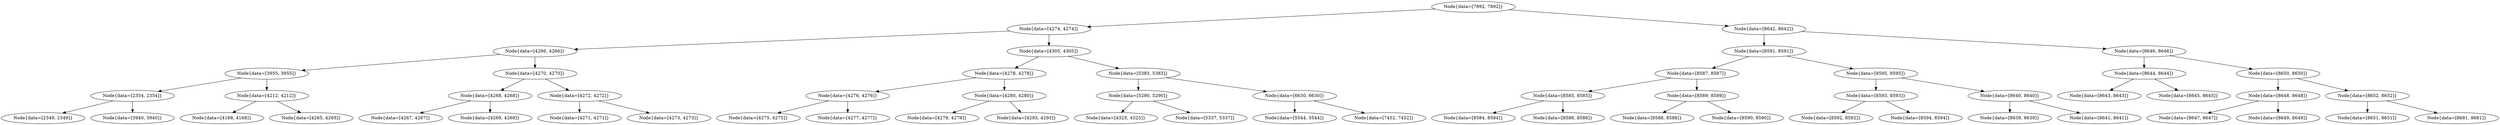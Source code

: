 digraph G{
1418998292 [label="Node{data=[7892, 7892]}"]
1418998292 -> 1098853131
1098853131 [label="Node{data=[4274, 4274]}"]
1098853131 -> 2054128202
2054128202 [label="Node{data=[4266, 4266]}"]
2054128202 -> 2142260417
2142260417 [label="Node{data=[3955, 3955]}"]
2142260417 -> 172082609
172082609 [label="Node{data=[2354, 2354]}"]
172082609 -> 853446785
853446785 [label="Node{data=[2349, 2349]}"]
172082609 -> 874850626
874850626 [label="Node{data=[3940, 3940]}"]
2142260417 -> 1234091331
1234091331 [label="Node{data=[4212, 4212]}"]
1234091331 -> 1306957198
1306957198 [label="Node{data=[4168, 4168]}"]
1234091331 -> 200957483
200957483 [label="Node{data=[4265, 4265]}"]
2054128202 -> 378013999
378013999 [label="Node{data=[4270, 4270]}"]
378013999 -> 718326296
718326296 [label="Node{data=[4268, 4268]}"]
718326296 -> 1407410217
1407410217 [label="Node{data=[4267, 4267]}"]
718326296 -> 171009912
171009912 [label="Node{data=[4269, 4269]}"]
378013999 -> 1554433632
1554433632 [label="Node{data=[4272, 4272]}"]
1554433632 -> 1888114662
1888114662 [label="Node{data=[4271, 4271]}"]
1554433632 -> 941659126
941659126 [label="Node{data=[4273, 4273]}"]
1098853131 -> 959133997
959133997 [label="Node{data=[4305, 4305]}"]
959133997 -> 1398042030
1398042030 [label="Node{data=[4278, 4278]}"]
1398042030 -> 1900225861
1900225861 [label="Node{data=[4276, 4276]}"]
1900225861 -> 1304471480
1304471480 [label="Node{data=[4275, 4275]}"]
1900225861 -> 759303548
759303548 [label="Node{data=[4277, 4277]}"]
1398042030 -> 1561017447
1561017447 [label="Node{data=[4280, 4280]}"]
1561017447 -> 898253710
898253710 [label="Node{data=[4279, 4279]}"]
1561017447 -> 2109726688
2109726688 [label="Node{data=[4293, 4293]}"]
959133997 -> 1076561094
1076561094 [label="Node{data=[5383, 5383]}"]
1076561094 -> 1145561248
1145561248 [label="Node{data=[5290, 5290]}"]
1145561248 -> 599154069
599154069 [label="Node{data=[4325, 4325]}"]
1145561248 -> 552982236
552982236 [label="Node{data=[5337, 5337]}"]
1076561094 -> 954268464
954268464 [label="Node{data=[6630, 6630]}"]
954268464 -> 1129926252
1129926252 [label="Node{data=[5544, 5544]}"]
954268464 -> 1376971111
1376971111 [label="Node{data=[7452, 7452]}"]
1418998292 -> 1549768399
1549768399 [label="Node{data=[8642, 8642]}"]
1549768399 -> 1675222799
1675222799 [label="Node{data=[8591, 8591]}"]
1675222799 -> 1786431286
1786431286 [label="Node{data=[8587, 8587]}"]
1786431286 -> 803619535
803619535 [label="Node{data=[8585, 8585]}"]
803619535 -> 263147538
263147538 [label="Node{data=[8584, 8584]}"]
803619535 -> 581162831
581162831 [label="Node{data=[8586, 8586]}"]
1786431286 -> 509405018
509405018 [label="Node{data=[8589, 8589]}"]
509405018 -> 53558884
53558884 [label="Node{data=[8588, 8588]}"]
509405018 -> 1986777552
1986777552 [label="Node{data=[8590, 8590]}"]
1675222799 -> 1246652925
1246652925 [label="Node{data=[8595, 8595]}"]
1246652925 -> 860959193
860959193 [label="Node{data=[8593, 8593]}"]
860959193 -> 958000073
958000073 [label="Node{data=[8592, 8592]}"]
860959193 -> 299124843
299124843 [label="Node{data=[8594, 8594]}"]
1246652925 -> 686610989
686610989 [label="Node{data=[8640, 8640]}"]
686610989 -> 311027984
311027984 [label="Node{data=[8639, 8639]}"]
686610989 -> 1689784107
1689784107 [label="Node{data=[8641, 8641]}"]
1549768399 -> 1461486791
1461486791 [label="Node{data=[8646, 8646]}"]
1461486791 -> 435093947
435093947 [label="Node{data=[8644, 8644]}"]
435093947 -> 1148435199
1148435199 [label="Node{data=[8643, 8643]}"]
435093947 -> 1612067853
1612067853 [label="Node{data=[8645, 8645]}"]
1461486791 -> 1402977908
1402977908 [label="Node{data=[8650, 8650]}"]
1402977908 -> 849125221
849125221 [label="Node{data=[8648, 8648]}"]
849125221 -> 1801551755
1801551755 [label="Node{data=[8647, 8647]}"]
849125221 -> 973510838
973510838 [label="Node{data=[8649, 8649]}"]
1402977908 -> 340065692
340065692 [label="Node{data=[8652, 8652]}"]
340065692 -> 1123368902
1123368902 [label="Node{data=[8651, 8651]}"]
340065692 -> 570985780
570985780 [label="Node{data=[8681, 8681]}"]
}